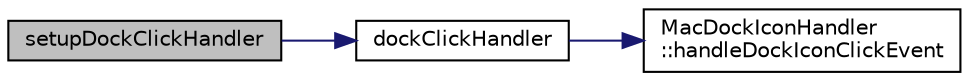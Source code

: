 digraph "setupDockClickHandler"
{
  edge [fontname="Helvetica",fontsize="10",labelfontname="Helvetica",labelfontsize="10"];
  node [fontname="Helvetica",fontsize="10",shape=record];
  rankdir="LR";
  Node18 [label="setupDockClickHandler",height=0.2,width=0.4,color="black", fillcolor="grey75", style="filled", fontcolor="black"];
  Node18 -> Node19 [color="midnightblue",fontsize="10",style="solid",fontname="Helvetica"];
  Node19 [label="dockClickHandler",height=0.2,width=0.4,color="black", fillcolor="white", style="filled",URL="$d4/de5/macdockiconhandler_8mm.html#ab33de6d790611e30eb1985cca6ef2679"];
  Node19 -> Node20 [color="midnightblue",fontsize="10",style="solid",fontname="Helvetica"];
  Node20 [label="MacDockIconHandler\l::handleDockIconClickEvent",height=0.2,width=0.4,color="black", fillcolor="white", style="filled",URL="$d7/dcd/class_mac_dock_icon_handler.html#a38f422d9dde7df4ccfdda97b08467e0a"];
}
